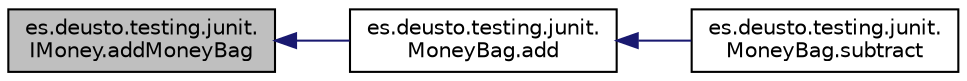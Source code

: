 digraph "es.deusto.testing.junit.IMoney.addMoneyBag"
{
  edge [fontname="Helvetica",fontsize="10",labelfontname="Helvetica",labelfontsize="10"];
  node [fontname="Helvetica",fontsize="10",shape=record];
  rankdir="LR";
  Node7 [label="es.deusto.testing.junit.\lIMoney.addMoneyBag",height=0.2,width=0.4,color="black", fillcolor="grey75", style="filled", fontcolor="black"];
  Node7 -> Node8 [dir="back",color="midnightblue",fontsize="10",style="solid"];
  Node8 [label="es.deusto.testing.junit.\lMoneyBag.add",height=0.2,width=0.4,color="black", fillcolor="white", style="filled",URL="$classes_1_1deusto_1_1testing_1_1junit_1_1_money_bag.html#ab3be83ff12fa6d19b67b669194120d00"];
  Node8 -> Node9 [dir="back",color="midnightblue",fontsize="10",style="solid"];
  Node9 [label="es.deusto.testing.junit.\lMoneyBag.subtract",height=0.2,width=0.4,color="black", fillcolor="white", style="filled",URL="$classes_1_1deusto_1_1testing_1_1junit_1_1_money_bag.html#a7f1803fe267edca895cdf752b5f46560"];
}
